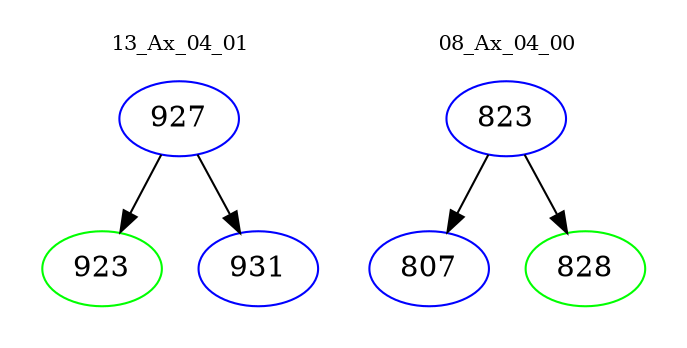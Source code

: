 digraph{
subgraph cluster_0 {
color = white
label = "13_Ax_04_01";
fontsize=10;
T0_927 [label="927", color="blue"]
T0_927 -> T0_923 [color="black"]
T0_923 [label="923", color="green"]
T0_927 -> T0_931 [color="black"]
T0_931 [label="931", color="blue"]
}
subgraph cluster_1 {
color = white
label = "08_Ax_04_00";
fontsize=10;
T1_823 [label="823", color="blue"]
T1_823 -> T1_807 [color="black"]
T1_807 [label="807", color="blue"]
T1_823 -> T1_828 [color="black"]
T1_828 [label="828", color="green"]
}
}
